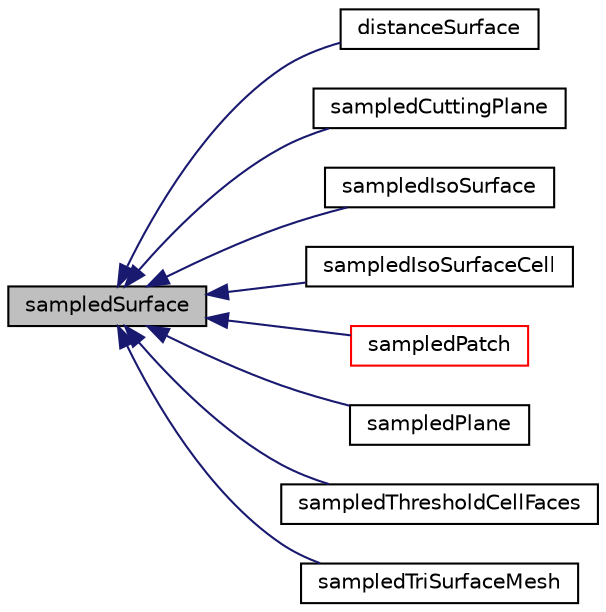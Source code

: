 digraph "sampledSurface"
{
  bgcolor="transparent";
  edge [fontname="Helvetica",fontsize="10",labelfontname="Helvetica",labelfontsize="10"];
  node [fontname="Helvetica",fontsize="10",shape=record];
  rankdir="LR";
  Node1 [label="sampledSurface",height=0.2,width=0.4,color="black", fillcolor="grey75", style="filled", fontcolor="black"];
  Node1 -> Node2 [dir="back",color="midnightblue",fontsize="10",style="solid",fontname="Helvetica"];
  Node2 [label="distanceSurface",height=0.2,width=0.4,color="black",URL="$a00561.html",tooltip="A sampledSurface defined by a distance to a surface. "];
  Node1 -> Node3 [dir="back",color="midnightblue",fontsize="10",style="solid",fontname="Helvetica"];
  Node3 [label="sampledCuttingPlane",height=0.2,width=0.4,color="black",URL="$a02287.html",tooltip="A sampledSurface defined by a plane. "];
  Node1 -> Node4 [dir="back",color="midnightblue",fontsize="10",style="solid",fontname="Helvetica"];
  Node4 [label="sampledIsoSurface",height=0.2,width=0.4,color="black",URL="$a02288.html",tooltip="A sampledSurface defined by a surface of iso value. Always triangulated. To be used in sampleSurfaces..."];
  Node1 -> Node5 [dir="back",color="midnightblue",fontsize="10",style="solid",fontname="Helvetica"];
  Node5 [label="sampledIsoSurfaceCell",height=0.2,width=0.4,color="black",URL="$a02289.html",tooltip="A sampledSurface defined by a surface of iso value. Always triangulated. To be used in sampleSurfaces..."];
  Node1 -> Node6 [dir="back",color="midnightblue",fontsize="10",style="solid",fontname="Helvetica"];
  Node6 [label="sampledPatch",height=0.2,width=0.4,color="red",URL="$a02290.html",tooltip="A sampledSurface on patches. Non-triangulated by default. "];
  Node1 -> Node7 [dir="back",color="midnightblue",fontsize="10",style="solid",fontname="Helvetica"];
  Node7 [label="sampledPlane",height=0.2,width=0.4,color="black",URL="$a02292.html",tooltip="A sampledSurface defined by a cuttingPlane. Triangulated by default. "];
  Node1 -> Node8 [dir="back",color="midnightblue",fontsize="10",style="solid",fontname="Helvetica"];
  Node8 [label="sampledThresholdCellFaces",height=0.2,width=0.4,color="black",URL="$a02297.html",tooltip="A sampledSurface defined by the cell faces corresponding to a threshold value. "];
  Node1 -> Node9 [dir="back",color="midnightblue",fontsize="10",style="solid",fontname="Helvetica"];
  Node9 [label="sampledTriSurfaceMesh",height=0.2,width=0.4,color="black",URL="$a02298.html",tooltip="A sampledSurface from a triSurfaceMesh. It samples on the points/triangles of the triSurface..."];
}
